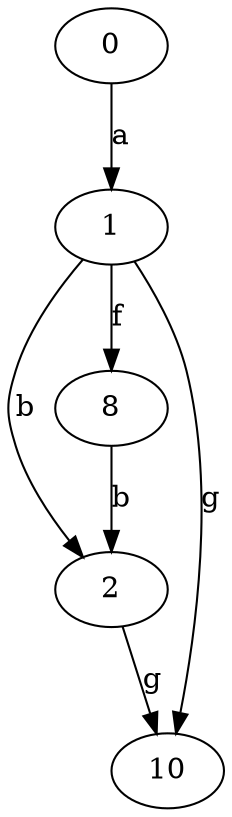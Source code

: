 strict digraph  {
0;
1;
2;
8;
10;
0 -> 1  [label=a];
1 -> 2  [label=b];
1 -> 8  [label=f];
1 -> 10  [label=g];
2 -> 10  [label=g];
8 -> 2  [label=b];
}
